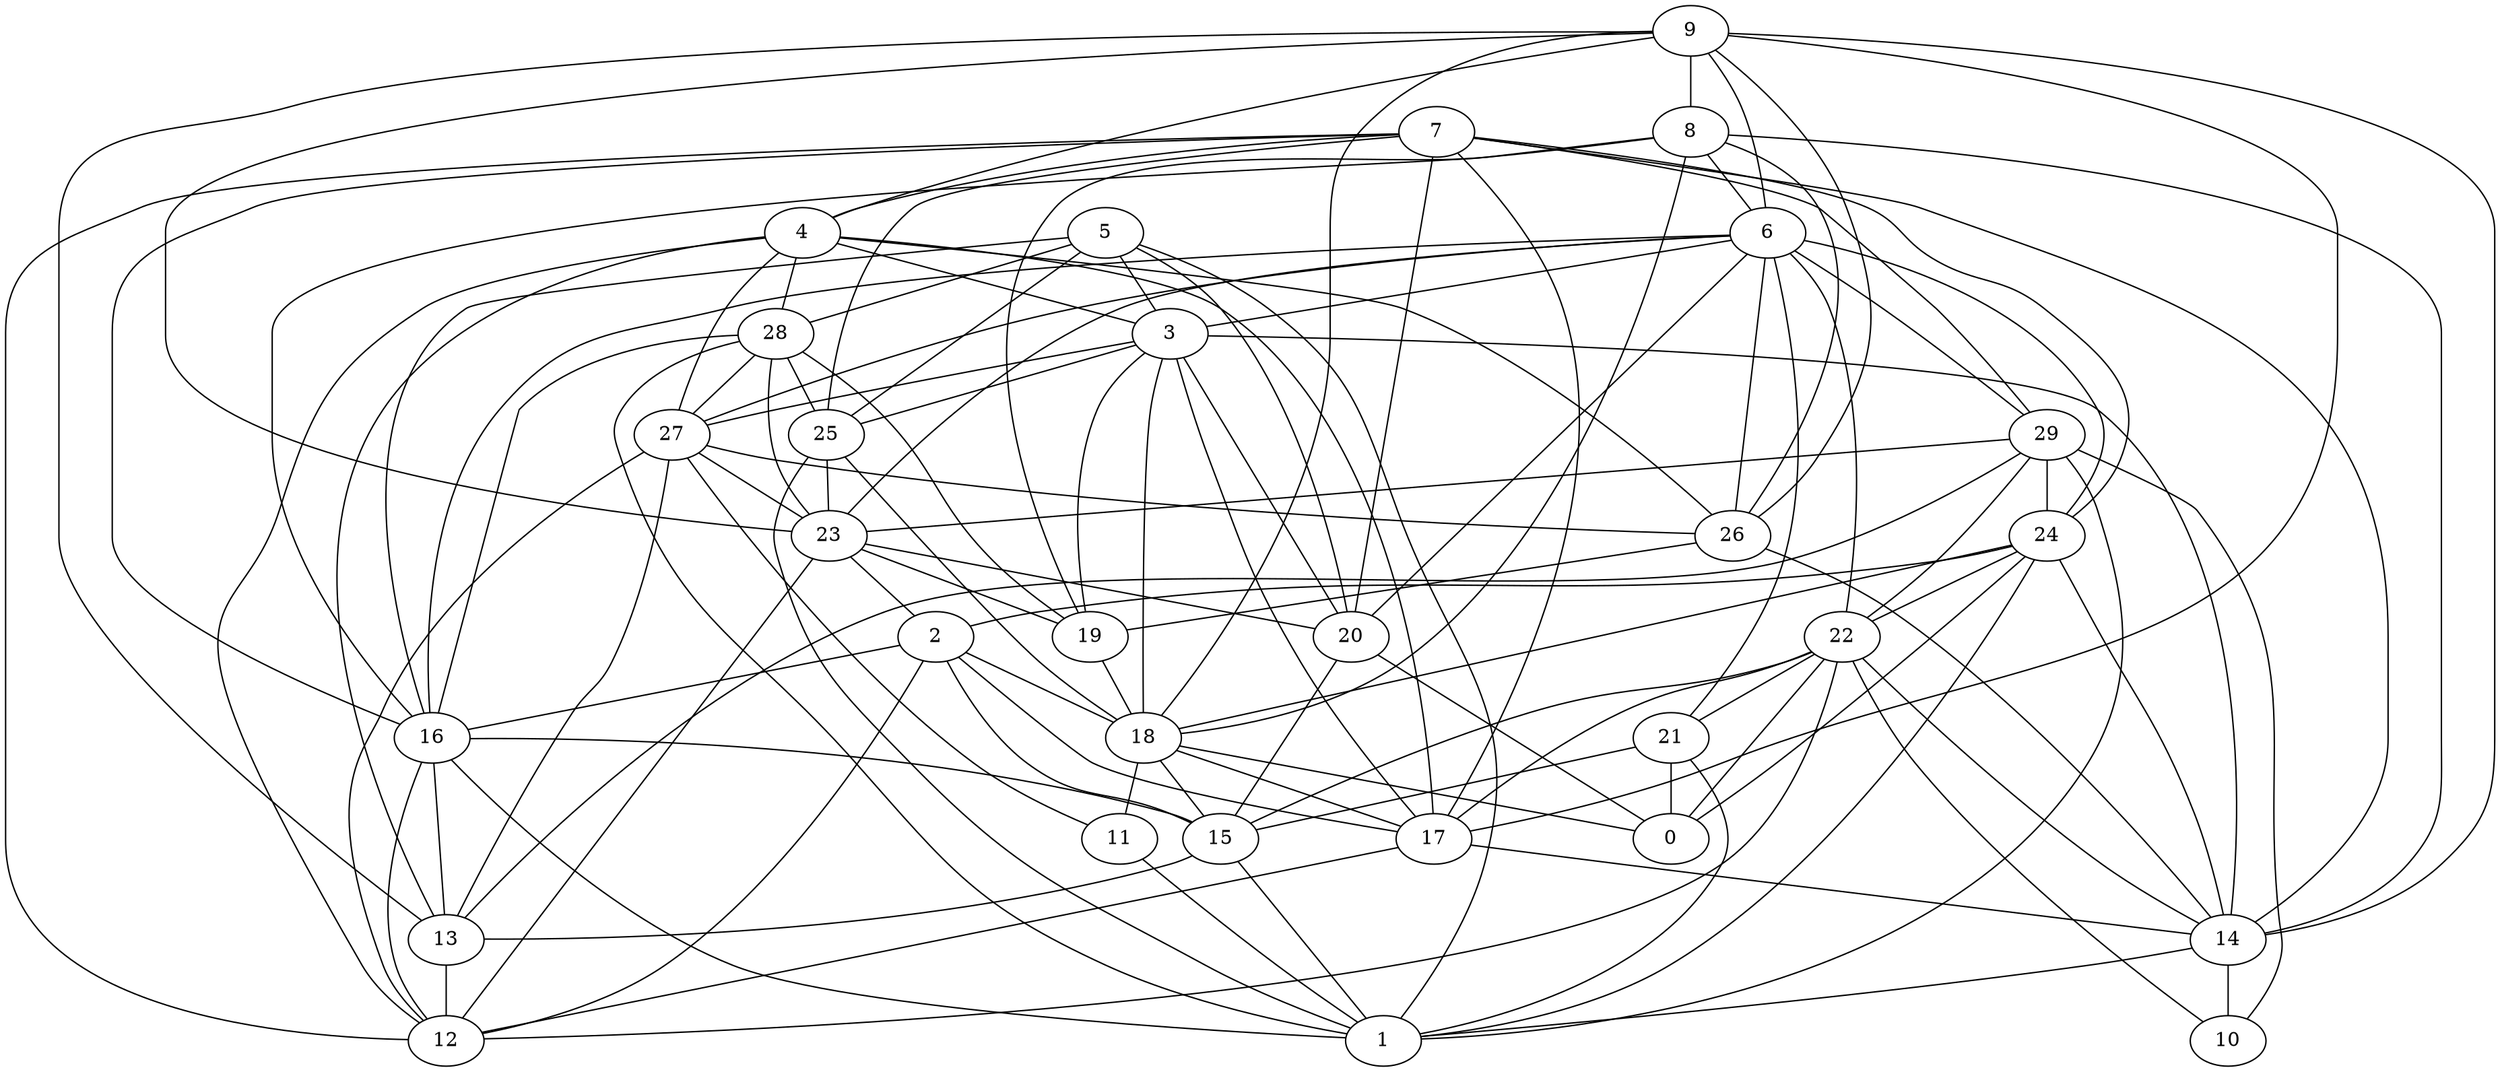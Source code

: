 digraph GG_graph {

subgraph G_graph {
edge [color = black]
"26" -> "19" [dir = none]
"26" -> "14" [dir = none]
"19" -> "18" [dir = none]
"29" -> "13" [dir = none]
"29" -> "10" [dir = none]
"29" -> "22" [dir = none]
"29" -> "23" [dir = none]
"29" -> "24" [dir = none]
"29" -> "1" [dir = none]
"15" -> "1" [dir = none]
"27" -> "26" [dir = none]
"27" -> "12" [dir = none]
"27" -> "23" [dir = none]
"27" -> "13" [dir = none]
"27" -> "11" [dir = none]
"20" -> "0" [dir = none]
"20" -> "15" [dir = none]
"24" -> "2" [dir = none]
"24" -> "1" [dir = none]
"24" -> "0" [dir = none]
"24" -> "14" [dir = none]
"24" -> "22" [dir = none]
"22" -> "17" [dir = none]
"22" -> "14" [dir = none]
"22" -> "15" [dir = none]
"22" -> "10" [dir = none]
"22" -> "21" [dir = none]
"9" -> "18" [dir = none]
"9" -> "8" [dir = none]
"9" -> "17" [dir = none]
"9" -> "23" [dir = none]
"9" -> "4" [dir = none]
"9" -> "6" [dir = none]
"14" -> "10" [dir = none]
"14" -> "1" [dir = none]
"18" -> "11" [dir = none]
"18" -> "15" [dir = none]
"18" -> "17" [dir = none]
"11" -> "1" [dir = none]
"8" -> "16" [dir = none]
"8" -> "6" [dir = none]
"8" -> "26" [dir = none]
"8" -> "14" [dir = none]
"8" -> "18" [dir = none]
"7" -> "12" [dir = none]
"7" -> "4" [dir = none]
"7" -> "24" [dir = none]
"7" -> "20" [dir = none]
"7" -> "14" [dir = none]
"7" -> "25" [dir = none]
"17" -> "12" [dir = none]
"17" -> "14" [dir = none]
"28" -> "1" [dir = none]
"28" -> "16" [dir = none]
"28" -> "19" [dir = none]
"4" -> "3" [dir = none]
"4" -> "26" [dir = none]
"4" -> "13" [dir = none]
"4" -> "28" [dir = none]
"4" -> "12" [dir = none]
"21" -> "15" [dir = none]
"21" -> "0" [dir = none]
"21" -> "1" [dir = none]
"23" -> "20" [dir = none]
"23" -> "19" [dir = none]
"23" -> "2" [dir = none]
"23" -> "12" [dir = none]
"6" -> "21" [dir = none]
"6" -> "20" [dir = none]
"6" -> "22" [dir = none]
"6" -> "23" [dir = none]
"6" -> "26" [dir = none]
"3" -> "25" [dir = none]
"3" -> "19" [dir = none]
"3" -> "18" [dir = none]
"3" -> "27" [dir = none]
"16" -> "1" [dir = none]
"16" -> "13" [dir = none]
"16" -> "12" [dir = none]
"16" -> "15" [dir = none]
"5" -> "3" [dir = none]
"5" -> "28" [dir = none]
"5" -> "25" [dir = none]
"2" -> "12" [dir = none]
"2" -> "16" [dir = none]
"2" -> "17" [dir = none]
"25" -> "23" [dir = none]
"9" -> "26" [dir = none]
"9" -> "14" [dir = none]
"7" -> "17" [dir = none]
"4" -> "17" [dir = none]
"5" -> "1" [dir = none]
"25" -> "1" [dir = none]
"6" -> "27" [dir = none]
"5" -> "20" [dir = none]
"25" -> "18" [dir = none]
"3" -> "14" [dir = none]
"2" -> "18" [dir = none]
"6" -> "24" [dir = none]
"28" -> "23" [dir = none]
"8" -> "19" [dir = none]
"7" -> "16" [dir = none]
"13" -> "12" [dir = none]
"3" -> "17" [dir = none]
"24" -> "18" [dir = none]
"4" -> "27" [dir = none]
"28" -> "25" [dir = none]
"22" -> "0" [dir = none]
"6" -> "29" [dir = none]
"3" -> "20" [dir = none]
"6" -> "3" [dir = none]
"9" -> "13" [dir = none]
"2" -> "15" [dir = none]
"28" -> "27" [dir = none]
"5" -> "16" [dir = none]
"7" -> "29" [dir = none]
"18" -> "0" [dir = none]
"22" -> "12" [dir = none]
"6" -> "16" [dir = none]
"15" -> "13" [dir = none]
}

}
